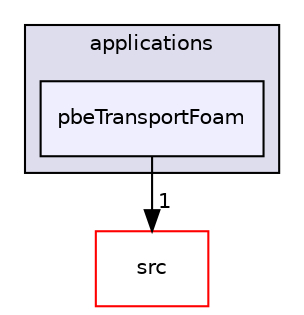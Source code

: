 digraph "pbeTransportFoam" {
  bgcolor=transparent;
  compound=true
  node [ fontsize="10", fontname="Helvetica"];
  edge [ labelfontsize="10", labelfontname="Helvetica"];
  subgraph clusterdir_a6e4fee11f07c3b70486e88fe92cbbdc {
    graph [ bgcolor="#ddddee", pencolor="black", label="applications" fontname="Helvetica", fontsize="10", URL="dir_a6e4fee11f07c3b70486e88fe92cbbdc.html"]
  dir_a484c31e13a61dcb6440df95177c57b3 [shape=box, label="pbeTransportFoam", style="filled", fillcolor="#eeeeff", pencolor="black", URL="dir_a484c31e13a61dcb6440df95177c57b3.html"];
  }
  dir_68267d1309a1af8e8297ef4c3efbcdba [shape=box label="src" color="red" URL="dir_68267d1309a1af8e8297ef4c3efbcdba.html"];
  dir_a484c31e13a61dcb6440df95177c57b3->dir_68267d1309a1af8e8297ef4c3efbcdba [headlabel="1", labeldistance=1.5 headhref="dir_000026_000000.html"];
}

